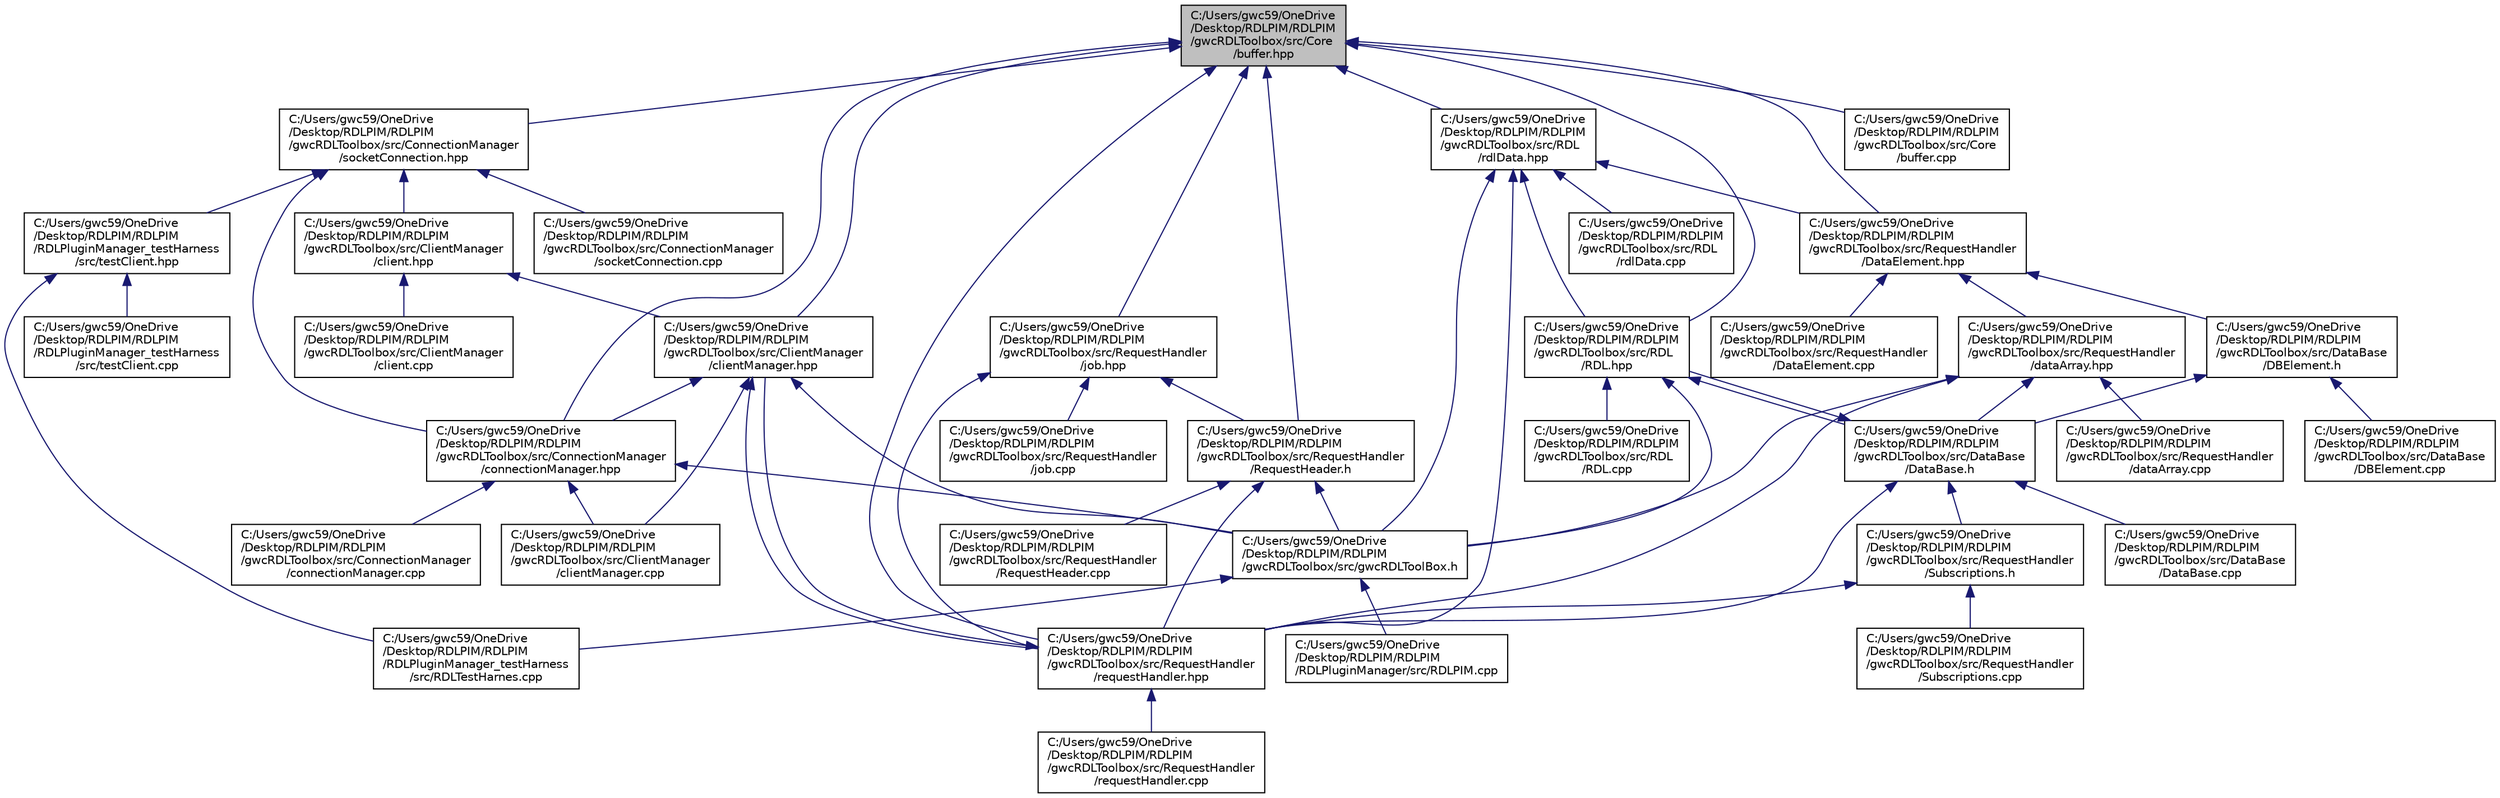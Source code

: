 digraph "C:/Users/gwc59/OneDrive/Desktop/RDLPIM/RDLPIM/gwcRDLToolbox/src/Core/buffer.hpp"
{
 // LATEX_PDF_SIZE
  edge [fontname="Helvetica",fontsize="10",labelfontname="Helvetica",labelfontsize="10"];
  node [fontname="Helvetica",fontsize="10",shape=record];
  Node1 [label="C:/Users/gwc59/OneDrive\l/Desktop/RDLPIM/RDLPIM\l/gwcRDLToolbox/src/Core\l/buffer.hpp",height=0.2,width=0.4,color="black", fillcolor="grey75", style="filled", fontcolor="black",tooltip=" "];
  Node1 -> Node2 [dir="back",color="midnightblue",fontsize="10",style="solid",fontname="Helvetica"];
  Node2 [label="C:/Users/gwc59/OneDrive\l/Desktop/RDLPIM/RDLPIM\l/gwcRDLToolbox/src/ClientManager\l/clientManager.hpp",height=0.2,width=0.4,color="black", fillcolor="white", style="filled",URL="$client_manager_8hpp.html",tooltip=" "];
  Node2 -> Node3 [dir="back",color="midnightblue",fontsize="10",style="solid",fontname="Helvetica"];
  Node3 [label="C:/Users/gwc59/OneDrive\l/Desktop/RDLPIM/RDLPIM\l/gwcRDLToolbox/src/ClientManager\l/clientManager.cpp",height=0.2,width=0.4,color="black", fillcolor="white", style="filled",URL="$client_manager_8cpp.html",tooltip=" "];
  Node2 -> Node4 [dir="back",color="midnightblue",fontsize="10",style="solid",fontname="Helvetica"];
  Node4 [label="C:/Users/gwc59/OneDrive\l/Desktop/RDLPIM/RDLPIM\l/gwcRDLToolbox/src/ConnectionManager\l/connectionManager.hpp",height=0.2,width=0.4,color="black", fillcolor="white", style="filled",URL="$connection_manager_8hpp.html",tooltip=" "];
  Node4 -> Node3 [dir="back",color="midnightblue",fontsize="10",style="solid",fontname="Helvetica"];
  Node4 -> Node5 [dir="back",color="midnightblue",fontsize="10",style="solid",fontname="Helvetica"];
  Node5 [label="C:/Users/gwc59/OneDrive\l/Desktop/RDLPIM/RDLPIM\l/gwcRDLToolbox/src/ConnectionManager\l/connectionManager.cpp",height=0.2,width=0.4,color="black", fillcolor="white", style="filled",URL="$connection_manager_8cpp.html",tooltip=" "];
  Node4 -> Node6 [dir="back",color="midnightblue",fontsize="10",style="solid",fontname="Helvetica"];
  Node6 [label="C:/Users/gwc59/OneDrive\l/Desktop/RDLPIM/RDLPIM\l/gwcRDLToolbox/src/gwcRDLToolBox.h",height=0.2,width=0.4,color="black", fillcolor="white", style="filled",URL="$gwc_r_d_l_tool_box_8h.html",tooltip=" "];
  Node6 -> Node7 [dir="back",color="midnightblue",fontsize="10",style="solid",fontname="Helvetica"];
  Node7 [label="C:/Users/gwc59/OneDrive\l/Desktop/RDLPIM/RDLPIM\l/RDLPluginManager/src/RDLPIM.cpp",height=0.2,width=0.4,color="black", fillcolor="white", style="filled",URL="$_r_d_l_p_i_m_8cpp.html",tooltip=" "];
  Node6 -> Node8 [dir="back",color="midnightblue",fontsize="10",style="solid",fontname="Helvetica"];
  Node8 [label="C:/Users/gwc59/OneDrive\l/Desktop/RDLPIM/RDLPIM\l/RDLPluginManager_testHarness\l/src/RDLTestHarnes.cpp",height=0.2,width=0.4,color="black", fillcolor="white", style="filled",URL="$_r_d_l_test_harnes_8cpp.html",tooltip=" "];
  Node2 -> Node6 [dir="back",color="midnightblue",fontsize="10",style="solid",fontname="Helvetica"];
  Node2 -> Node9 [dir="back",color="midnightblue",fontsize="10",style="solid",fontname="Helvetica"];
  Node9 [label="C:/Users/gwc59/OneDrive\l/Desktop/RDLPIM/RDLPIM\l/gwcRDLToolbox/src/RequestHandler\l/requestHandler.hpp",height=0.2,width=0.4,color="black", fillcolor="white", style="filled",URL="$request_handler_8hpp.html",tooltip=" "];
  Node9 -> Node2 [dir="back",color="midnightblue",fontsize="10",style="solid",fontname="Helvetica"];
  Node9 -> Node10 [dir="back",color="midnightblue",fontsize="10",style="solid",fontname="Helvetica"];
  Node10 [label="C:/Users/gwc59/OneDrive\l/Desktop/RDLPIM/RDLPIM\l/gwcRDLToolbox/src/RequestHandler\l/requestHandler.cpp",height=0.2,width=0.4,color="black", fillcolor="white", style="filled",URL="$request_handler_8cpp.html",tooltip=" "];
  Node1 -> Node11 [dir="back",color="midnightblue",fontsize="10",style="solid",fontname="Helvetica"];
  Node11 [label="C:/Users/gwc59/OneDrive\l/Desktop/RDLPIM/RDLPIM\l/gwcRDLToolbox/src/ConnectionManager\l/socketConnection.hpp",height=0.2,width=0.4,color="black", fillcolor="white", style="filled",URL="$socket_connection_8hpp.html",tooltip=" "];
  Node11 -> Node12 [dir="back",color="midnightblue",fontsize="10",style="solid",fontname="Helvetica"];
  Node12 [label="C:/Users/gwc59/OneDrive\l/Desktop/RDLPIM/RDLPIM\l/gwcRDLToolbox/src/ClientManager\l/client.hpp",height=0.2,width=0.4,color="black", fillcolor="white", style="filled",URL="$client_8hpp.html",tooltip=" "];
  Node12 -> Node13 [dir="back",color="midnightblue",fontsize="10",style="solid",fontname="Helvetica"];
  Node13 [label="C:/Users/gwc59/OneDrive\l/Desktop/RDLPIM/RDLPIM\l/gwcRDLToolbox/src/ClientManager\l/client.cpp",height=0.2,width=0.4,color="black", fillcolor="white", style="filled",URL="$client_8cpp.html",tooltip=" "];
  Node12 -> Node2 [dir="back",color="midnightblue",fontsize="10",style="solid",fontname="Helvetica"];
  Node11 -> Node4 [dir="back",color="midnightblue",fontsize="10",style="solid",fontname="Helvetica"];
  Node11 -> Node14 [dir="back",color="midnightblue",fontsize="10",style="solid",fontname="Helvetica"];
  Node14 [label="C:/Users/gwc59/OneDrive\l/Desktop/RDLPIM/RDLPIM\l/gwcRDLToolbox/src/ConnectionManager\l/socketConnection.cpp",height=0.2,width=0.4,color="black", fillcolor="white", style="filled",URL="$socket_connection_8cpp.html",tooltip=" "];
  Node11 -> Node15 [dir="back",color="midnightblue",fontsize="10",style="solid",fontname="Helvetica"];
  Node15 [label="C:/Users/gwc59/OneDrive\l/Desktop/RDLPIM/RDLPIM\l/RDLPluginManager_testHarness\l/src/testClient.hpp",height=0.2,width=0.4,color="black", fillcolor="white", style="filled",URL="$test_client_8hpp.html",tooltip=" "];
  Node15 -> Node8 [dir="back",color="midnightblue",fontsize="10",style="solid",fontname="Helvetica"];
  Node15 -> Node16 [dir="back",color="midnightblue",fontsize="10",style="solid",fontname="Helvetica"];
  Node16 [label="C:/Users/gwc59/OneDrive\l/Desktop/RDLPIM/RDLPIM\l/RDLPluginManager_testHarness\l/src/testClient.cpp",height=0.2,width=0.4,color="black", fillcolor="white", style="filled",URL="$test_client_8cpp.html",tooltip=" "];
  Node1 -> Node4 [dir="back",color="midnightblue",fontsize="10",style="solid",fontname="Helvetica"];
  Node1 -> Node17 [dir="back",color="midnightblue",fontsize="10",style="solid",fontname="Helvetica"];
  Node17 [label="C:/Users/gwc59/OneDrive\l/Desktop/RDLPIM/RDLPIM\l/gwcRDLToolbox/src/Core\l/buffer.cpp",height=0.2,width=0.4,color="black", fillcolor="white", style="filled",URL="$buffer_8cpp.html",tooltip=" "];
  Node1 -> Node18 [dir="back",color="midnightblue",fontsize="10",style="solid",fontname="Helvetica"];
  Node18 [label="C:/Users/gwc59/OneDrive\l/Desktop/RDLPIM/RDLPIM\l/gwcRDLToolbox/src/RequestHandler\l/RequestHeader.h",height=0.2,width=0.4,color="black", fillcolor="white", style="filled",URL="$_request_header_8h.html",tooltip=" "];
  Node18 -> Node6 [dir="back",color="midnightblue",fontsize="10",style="solid",fontname="Helvetica"];
  Node18 -> Node9 [dir="back",color="midnightblue",fontsize="10",style="solid",fontname="Helvetica"];
  Node18 -> Node19 [dir="back",color="midnightblue",fontsize="10",style="solid",fontname="Helvetica"];
  Node19 [label="C:/Users/gwc59/OneDrive\l/Desktop/RDLPIM/RDLPIM\l/gwcRDLToolbox/src/RequestHandler\l/RequestHeader.cpp",height=0.2,width=0.4,color="black", fillcolor="white", style="filled",URL="$_request_header_8cpp.html",tooltip=" "];
  Node1 -> Node20 [dir="back",color="midnightblue",fontsize="10",style="solid",fontname="Helvetica"];
  Node20 [label="C:/Users/gwc59/OneDrive\l/Desktop/RDLPIM/RDLPIM\l/gwcRDLToolbox/src/RequestHandler\l/job.hpp",height=0.2,width=0.4,color="black", fillcolor="white", style="filled",URL="$job_8hpp.html",tooltip=" "];
  Node20 -> Node18 [dir="back",color="midnightblue",fontsize="10",style="solid",fontname="Helvetica"];
  Node20 -> Node21 [dir="back",color="midnightblue",fontsize="10",style="solid",fontname="Helvetica"];
  Node21 [label="C:/Users/gwc59/OneDrive\l/Desktop/RDLPIM/RDLPIM\l/gwcRDLToolbox/src/RequestHandler\l/job.cpp",height=0.2,width=0.4,color="black", fillcolor="white", style="filled",URL="$job_8cpp.html",tooltip=" "];
  Node20 -> Node9 [dir="back",color="midnightblue",fontsize="10",style="solid",fontname="Helvetica"];
  Node1 -> Node22 [dir="back",color="midnightblue",fontsize="10",style="solid",fontname="Helvetica"];
  Node22 [label="C:/Users/gwc59/OneDrive\l/Desktop/RDLPIM/RDLPIM\l/gwcRDLToolbox/src/RDL\l/RDL.hpp",height=0.2,width=0.4,color="black", fillcolor="white", style="filled",URL="$_r_d_l_8hpp.html",tooltip=" "];
  Node22 -> Node23 [dir="back",color="midnightblue",fontsize="10",style="solid",fontname="Helvetica"];
  Node23 [label="C:/Users/gwc59/OneDrive\l/Desktop/RDLPIM/RDLPIM\l/gwcRDLToolbox/src/DataBase\l/DataBase.h",height=0.2,width=0.4,color="black", fillcolor="white", style="filled",URL="$_data_base_8h.html",tooltip=" "];
  Node23 -> Node24 [dir="back",color="midnightblue",fontsize="10",style="solid",fontname="Helvetica"];
  Node24 [label="C:/Users/gwc59/OneDrive\l/Desktop/RDLPIM/RDLPIM\l/gwcRDLToolbox/src/DataBase\l/DataBase.cpp",height=0.2,width=0.4,color="black", fillcolor="white", style="filled",URL="$_data_base_8cpp.html",tooltip=" "];
  Node23 -> Node22 [dir="back",color="midnightblue",fontsize="10",style="solid",fontname="Helvetica"];
  Node23 -> Node9 [dir="back",color="midnightblue",fontsize="10",style="solid",fontname="Helvetica"];
  Node23 -> Node25 [dir="back",color="midnightblue",fontsize="10",style="solid",fontname="Helvetica"];
  Node25 [label="C:/Users/gwc59/OneDrive\l/Desktop/RDLPIM/RDLPIM\l/gwcRDLToolbox/src/RequestHandler\l/Subscriptions.h",height=0.2,width=0.4,color="black", fillcolor="white", style="filled",URL="$_subscriptions_8h.html",tooltip=" "];
  Node25 -> Node9 [dir="back",color="midnightblue",fontsize="10",style="solid",fontname="Helvetica"];
  Node25 -> Node26 [dir="back",color="midnightblue",fontsize="10",style="solid",fontname="Helvetica"];
  Node26 [label="C:/Users/gwc59/OneDrive\l/Desktop/RDLPIM/RDLPIM\l/gwcRDLToolbox/src/RequestHandler\l/Subscriptions.cpp",height=0.2,width=0.4,color="black", fillcolor="white", style="filled",URL="$_subscriptions_8cpp.html",tooltip=" "];
  Node22 -> Node6 [dir="back",color="midnightblue",fontsize="10",style="solid",fontname="Helvetica"];
  Node22 -> Node27 [dir="back",color="midnightblue",fontsize="10",style="solid",fontname="Helvetica"];
  Node27 [label="C:/Users/gwc59/OneDrive\l/Desktop/RDLPIM/RDLPIM\l/gwcRDLToolbox/src/RDL\l/RDL.cpp",height=0.2,width=0.4,color="black", fillcolor="white", style="filled",URL="$_r_d_l_8cpp.html",tooltip=" "];
  Node1 -> Node28 [dir="back",color="midnightblue",fontsize="10",style="solid",fontname="Helvetica"];
  Node28 [label="C:/Users/gwc59/OneDrive\l/Desktop/RDLPIM/RDLPIM\l/gwcRDLToolbox/src/RDL\l/rdlData.hpp",height=0.2,width=0.4,color="black", fillcolor="white", style="filled",URL="$rdl_data_8hpp.html",tooltip=" "];
  Node28 -> Node22 [dir="back",color="midnightblue",fontsize="10",style="solid",fontname="Helvetica"];
  Node28 -> Node6 [dir="back",color="midnightblue",fontsize="10",style="solid",fontname="Helvetica"];
  Node28 -> Node29 [dir="back",color="midnightblue",fontsize="10",style="solid",fontname="Helvetica"];
  Node29 [label="C:/Users/gwc59/OneDrive\l/Desktop/RDLPIM/RDLPIM\l/gwcRDLToolbox/src/RDL\l/rdlData.cpp",height=0.2,width=0.4,color="black", fillcolor="white", style="filled",URL="$rdl_data_8cpp.html",tooltip=" "];
  Node28 -> Node30 [dir="back",color="midnightblue",fontsize="10",style="solid",fontname="Helvetica"];
  Node30 [label="C:/Users/gwc59/OneDrive\l/Desktop/RDLPIM/RDLPIM\l/gwcRDLToolbox/src/RequestHandler\l/DataElement.hpp",height=0.2,width=0.4,color="black", fillcolor="white", style="filled",URL="$_data_element_8hpp.html",tooltip=" "];
  Node30 -> Node31 [dir="back",color="midnightblue",fontsize="10",style="solid",fontname="Helvetica"];
  Node31 [label="C:/Users/gwc59/OneDrive\l/Desktop/RDLPIM/RDLPIM\l/gwcRDLToolbox/src/DataBase\l/DBElement.h",height=0.2,width=0.4,color="black", fillcolor="white", style="filled",URL="$_d_b_element_8h.html",tooltip=" "];
  Node31 -> Node23 [dir="back",color="midnightblue",fontsize="10",style="solid",fontname="Helvetica"];
  Node31 -> Node32 [dir="back",color="midnightblue",fontsize="10",style="solid",fontname="Helvetica"];
  Node32 [label="C:/Users/gwc59/OneDrive\l/Desktop/RDLPIM/RDLPIM\l/gwcRDLToolbox/src/DataBase\l/DBElement.cpp",height=0.2,width=0.4,color="black", fillcolor="white", style="filled",URL="$_d_b_element_8cpp.html",tooltip=" "];
  Node30 -> Node33 [dir="back",color="midnightblue",fontsize="10",style="solid",fontname="Helvetica"];
  Node33 [label="C:/Users/gwc59/OneDrive\l/Desktop/RDLPIM/RDLPIM\l/gwcRDLToolbox/src/RequestHandler\l/dataArray.hpp",height=0.2,width=0.4,color="black", fillcolor="white", style="filled",URL="$data_array_8hpp.html",tooltip=" "];
  Node33 -> Node23 [dir="back",color="midnightblue",fontsize="10",style="solid",fontname="Helvetica"];
  Node33 -> Node6 [dir="back",color="midnightblue",fontsize="10",style="solid",fontname="Helvetica"];
  Node33 -> Node34 [dir="back",color="midnightblue",fontsize="10",style="solid",fontname="Helvetica"];
  Node34 [label="C:/Users/gwc59/OneDrive\l/Desktop/RDLPIM/RDLPIM\l/gwcRDLToolbox/src/RequestHandler\l/dataArray.cpp",height=0.2,width=0.4,color="black", fillcolor="white", style="filled",URL="$data_array_8cpp.html",tooltip=" "];
  Node33 -> Node9 [dir="back",color="midnightblue",fontsize="10",style="solid",fontname="Helvetica"];
  Node30 -> Node35 [dir="back",color="midnightblue",fontsize="10",style="solid",fontname="Helvetica"];
  Node35 [label="C:/Users/gwc59/OneDrive\l/Desktop/RDLPIM/RDLPIM\l/gwcRDLToolbox/src/RequestHandler\l/DataElement.cpp",height=0.2,width=0.4,color="black", fillcolor="white", style="filled",URL="$_data_element_8cpp.html",tooltip=" "];
  Node28 -> Node9 [dir="back",color="midnightblue",fontsize="10",style="solid",fontname="Helvetica"];
  Node1 -> Node30 [dir="back",color="midnightblue",fontsize="10",style="solid",fontname="Helvetica"];
  Node1 -> Node9 [dir="back",color="midnightblue",fontsize="10",style="solid",fontname="Helvetica"];
}
